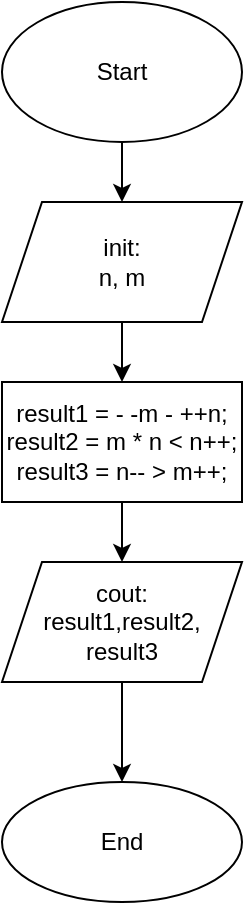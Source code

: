 <mxfile version="24.7.17">
  <diagram name="Page-1" id="EnOYFVtHRKDq0yNtlKoO">
    <mxGraphModel dx="712" dy="823" grid="1" gridSize="10" guides="1" tooltips="1" connect="1" arrows="1" fold="1" page="1" pageScale="1" pageWidth="827" pageHeight="1169" math="0" shadow="0">
      <root>
        <mxCell id="0" />
        <mxCell id="1" parent="0" />
        <mxCell id="MIdsyWxhhYG3tHsdq_eu-4" value="" style="edgeStyle=orthogonalEdgeStyle;rounded=0;orthogonalLoop=1;jettySize=auto;html=1;" parent="1" source="MIdsyWxhhYG3tHsdq_eu-1" target="MIdsyWxhhYG3tHsdq_eu-3" edge="1">
          <mxGeometry relative="1" as="geometry" />
        </mxCell>
        <mxCell id="MIdsyWxhhYG3tHsdq_eu-1" value="Start" style="ellipse;whiteSpace=wrap;html=1;" parent="1" vertex="1">
          <mxGeometry x="190" y="30" width="120" height="70" as="geometry" />
        </mxCell>
        <mxCell id="MIdsyWxhhYG3tHsdq_eu-6" value="" style="edgeStyle=orthogonalEdgeStyle;rounded=0;orthogonalLoop=1;jettySize=auto;html=1;" parent="1" source="MIdsyWxhhYG3tHsdq_eu-3" target="MIdsyWxhhYG3tHsdq_eu-5" edge="1">
          <mxGeometry relative="1" as="geometry" />
        </mxCell>
        <mxCell id="MIdsyWxhhYG3tHsdq_eu-3" value="init:&lt;div&gt;n, m&lt;/div&gt;" style="shape=parallelogram;perimeter=parallelogramPerimeter;whiteSpace=wrap;html=1;fixedSize=1;" parent="1" vertex="1">
          <mxGeometry x="190" y="130" width="120" height="60" as="geometry" />
        </mxCell>
        <mxCell id="MIdsyWxhhYG3tHsdq_eu-8" value="" style="edgeStyle=orthogonalEdgeStyle;rounded=0;orthogonalLoop=1;jettySize=auto;html=1;" parent="1" source="MIdsyWxhhYG3tHsdq_eu-5" target="MIdsyWxhhYG3tHsdq_eu-7" edge="1">
          <mxGeometry relative="1" as="geometry" />
        </mxCell>
        <mxCell id="MIdsyWxhhYG3tHsdq_eu-5" value="result1 = - -m - ++n;&lt;div&gt;result2 = m * n &amp;lt; n++;&lt;/div&gt;&lt;div&gt;result3 = n-- &amp;gt; m++;&lt;/div&gt;" style="whiteSpace=wrap;html=1;" parent="1" vertex="1">
          <mxGeometry x="190" y="220" width="120" height="60" as="geometry" />
        </mxCell>
        <mxCell id="MIdsyWxhhYG3tHsdq_eu-10" value="" style="edgeStyle=orthogonalEdgeStyle;rounded=0;orthogonalLoop=1;jettySize=auto;html=1;" parent="1" source="MIdsyWxhhYG3tHsdq_eu-7" target="MIdsyWxhhYG3tHsdq_eu-9" edge="1">
          <mxGeometry relative="1" as="geometry" />
        </mxCell>
        <mxCell id="MIdsyWxhhYG3tHsdq_eu-7" value="cout:&lt;div&gt;result1,result2,&lt;/div&gt;&lt;div&gt;result3&lt;/div&gt;" style="shape=parallelogram;perimeter=parallelogramPerimeter;whiteSpace=wrap;html=1;fixedSize=1;" parent="1" vertex="1">
          <mxGeometry x="190" y="310" width="120" height="60" as="geometry" />
        </mxCell>
        <mxCell id="MIdsyWxhhYG3tHsdq_eu-9" value="End" style="ellipse;whiteSpace=wrap;html=1;" parent="1" vertex="1">
          <mxGeometry x="190" y="420" width="120" height="60" as="geometry" />
        </mxCell>
      </root>
    </mxGraphModel>
  </diagram>
</mxfile>
